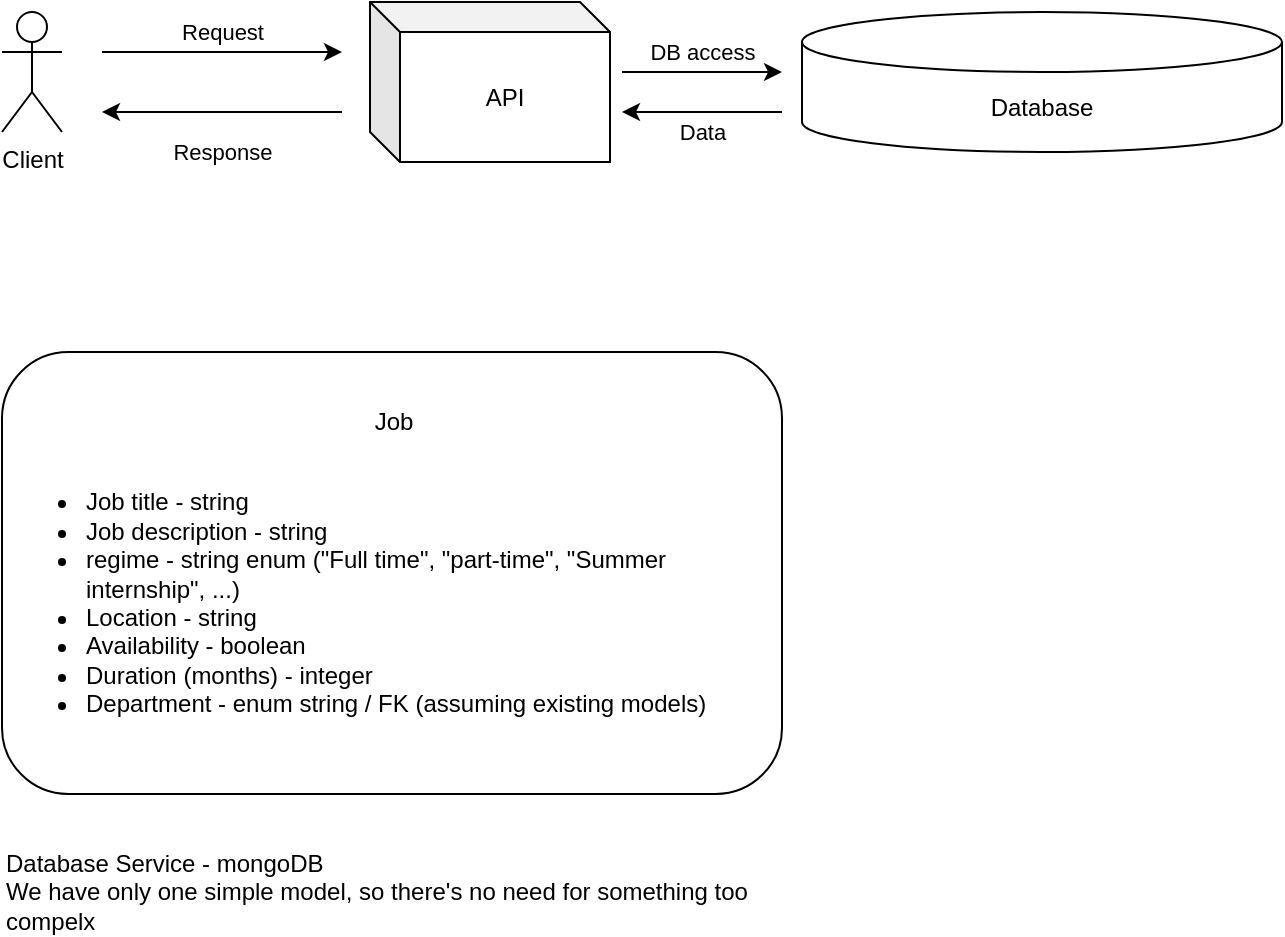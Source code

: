 <mxfile version="14.7.1" type="device"><diagram id="q6umVFENACCqkygST78F" name="Page-1"><mxGraphModel dx="868" dy="450" grid="1" gridSize="10" guides="1" tooltips="1" connect="1" arrows="1" fold="1" page="1" pageScale="1" pageWidth="827" pageHeight="1169" math="0" shadow="0"><root><mxCell id="0"/><mxCell id="1" parent="0"/><mxCell id="RSmbU8dXdG4MmS2xoTUp-1" value="Database" style="shape=cylinder3;whiteSpace=wrap;html=1;boundedLbl=1;backgroundOutline=1;size=15;" parent="1" vertex="1"><mxGeometry x="510" y="210" width="240" height="70" as="geometry"/></mxCell><mxCell id="RSmbU8dXdG4MmS2xoTUp-2" value="Client" style="shape=umlActor;verticalLabelPosition=bottom;verticalAlign=top;html=1;outlineConnect=0;" parent="1" vertex="1"><mxGeometry x="110" y="210" width="30" height="60" as="geometry"/></mxCell><mxCell id="RSmbU8dXdG4MmS2xoTUp-6" value="API" style="shape=cube;whiteSpace=wrap;html=1;boundedLbl=1;backgroundOutline=1;darkOpacity=0.05;darkOpacity2=0.1;size=15;" parent="1" vertex="1"><mxGeometry x="294" y="205" width="120" height="80" as="geometry"/></mxCell><mxCell id="RSmbU8dXdG4MmS2xoTUp-8" value="" style="endArrow=classic;html=1;" parent="1" edge="1"><mxGeometry width="50" height="50" relative="1" as="geometry"><mxPoint x="160" y="230" as="sourcePoint"/><mxPoint x="280" y="230" as="targetPoint"/></mxGeometry></mxCell><mxCell id="RSmbU8dXdG4MmS2xoTUp-9" value="Request" style="edgeLabel;html=1;align=center;verticalAlign=middle;resizable=0;points=[];" parent="RSmbU8dXdG4MmS2xoTUp-8" vertex="1" connectable="0"><mxGeometry x="-0.317" y="-4" relative="1" as="geometry"><mxPoint x="19" y="-14" as="offset"/></mxGeometry></mxCell><mxCell id="RSmbU8dXdG4MmS2xoTUp-10" value="" style="endArrow=classic;html=1;" parent="1" edge="1"><mxGeometry width="50" height="50" relative="1" as="geometry"><mxPoint x="420" y="240" as="sourcePoint"/><mxPoint x="500" y="240" as="targetPoint"/></mxGeometry></mxCell><mxCell id="RSmbU8dXdG4MmS2xoTUp-11" value="DB access" style="edgeLabel;html=1;align=center;verticalAlign=middle;resizable=0;points=[];" parent="RSmbU8dXdG4MmS2xoTUp-10" vertex="1" connectable="0"><mxGeometry x="0.4" y="-1" relative="1" as="geometry"><mxPoint x="-16" y="-11" as="offset"/></mxGeometry></mxCell><mxCell id="RSmbU8dXdG4MmS2xoTUp-12" value="" style="endArrow=classic;html=1;" parent="1" edge="1"><mxGeometry width="50" height="50" relative="1" as="geometry"><mxPoint x="500" y="260" as="sourcePoint"/><mxPoint x="420" y="260" as="targetPoint"/></mxGeometry></mxCell><mxCell id="RSmbU8dXdG4MmS2xoTUp-13" value="Data" style="edgeLabel;html=1;align=center;verticalAlign=middle;resizable=0;points=[];" parent="RSmbU8dXdG4MmS2xoTUp-12" vertex="1" connectable="0"><mxGeometry x="-0.475" y="3" relative="1" as="geometry"><mxPoint x="-19" y="7" as="offset"/></mxGeometry></mxCell><mxCell id="RSmbU8dXdG4MmS2xoTUp-14" value="" style="endArrow=classic;html=1;" parent="1" edge="1"><mxGeometry width="50" height="50" relative="1" as="geometry"><mxPoint x="280" y="260" as="sourcePoint"/><mxPoint x="160" y="260" as="targetPoint"/></mxGeometry></mxCell><mxCell id="RSmbU8dXdG4MmS2xoTUp-15" value="Response" style="edgeLabel;html=1;align=center;verticalAlign=middle;resizable=0;points=[];" parent="RSmbU8dXdG4MmS2xoTUp-14" vertex="1" connectable="0"><mxGeometry x="-0.617" y="5" relative="1" as="geometry"><mxPoint x="-37" y="15" as="offset"/></mxGeometry></mxCell><mxCell id="RSmbU8dXdG4MmS2xoTUp-17" value="&lt;div style=&quot;text-align: center&quot;&gt;&lt;span&gt;Job&lt;/span&gt;&lt;/div&gt;&lt;br&gt;&lt;ul&gt;&lt;li&gt;Job title - string&lt;/li&gt;&lt;li&gt;Job description - string&lt;/li&gt;&lt;li&gt;regime - string enum (&quot;Full time&quot;, &quot;part-time&quot;, &quot;Summer internship&quot;, ...)&lt;/li&gt;&lt;li&gt;Location - string&lt;/li&gt;&lt;li&gt;Availability - boolean&lt;/li&gt;&lt;li&gt;Duration (months) - integer&lt;/li&gt;&lt;li&gt;Department - enum string / FK (assuming existing models)&lt;/li&gt;&lt;/ul&gt;" style="rounded=1;whiteSpace=wrap;html=1;align=left;" parent="1" vertex="1"><mxGeometry x="110" y="380" width="390" height="221" as="geometry"/></mxCell><mxCell id="RSmbU8dXdG4MmS2xoTUp-18" value="Database Service - mongoDB&lt;br&gt;We have only one simple model, so there's no need for something too compelx" style="text;html=1;strokeColor=none;fillColor=none;align=left;verticalAlign=middle;whiteSpace=wrap;rounded=0;" parent="1" vertex="1"><mxGeometry x="110" y="630" width="390" height="40" as="geometry"/></mxCell></root></mxGraphModel></diagram></mxfile>